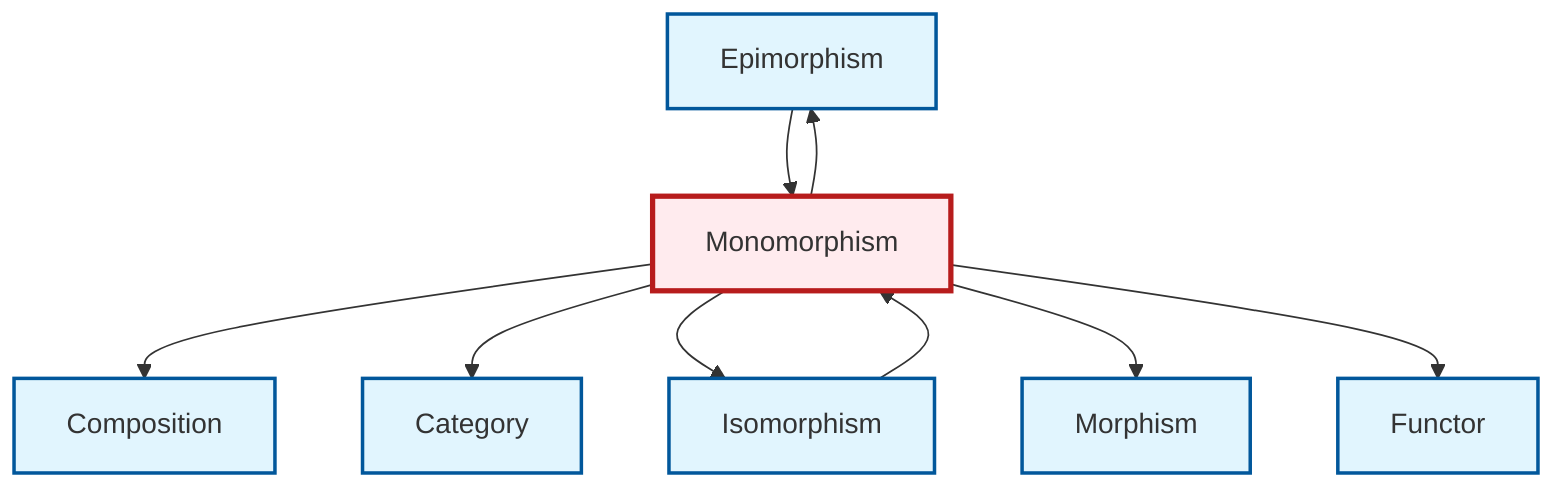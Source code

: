 graph TD
    classDef definition fill:#e1f5fe,stroke:#01579b,stroke-width:2px
    classDef theorem fill:#f3e5f5,stroke:#4a148c,stroke-width:2px
    classDef axiom fill:#fff3e0,stroke:#e65100,stroke-width:2px
    classDef example fill:#e8f5e9,stroke:#1b5e20,stroke-width:2px
    classDef current fill:#ffebee,stroke:#b71c1c,stroke-width:3px
    def-category["Category"]:::definition
    def-composition["Composition"]:::definition
    def-epimorphism["Epimorphism"]:::definition
    def-functor["Functor"]:::definition
    def-isomorphism["Isomorphism"]:::definition
    def-morphism["Morphism"]:::definition
    def-monomorphism["Monomorphism"]:::definition
    def-monomorphism --> def-composition
    def-monomorphism --> def-category
    def-monomorphism --> def-isomorphism
    def-monomorphism --> def-epimorphism
    def-isomorphism --> def-monomorphism
    def-epimorphism --> def-monomorphism
    def-monomorphism --> def-morphism
    def-monomorphism --> def-functor
    class def-monomorphism current